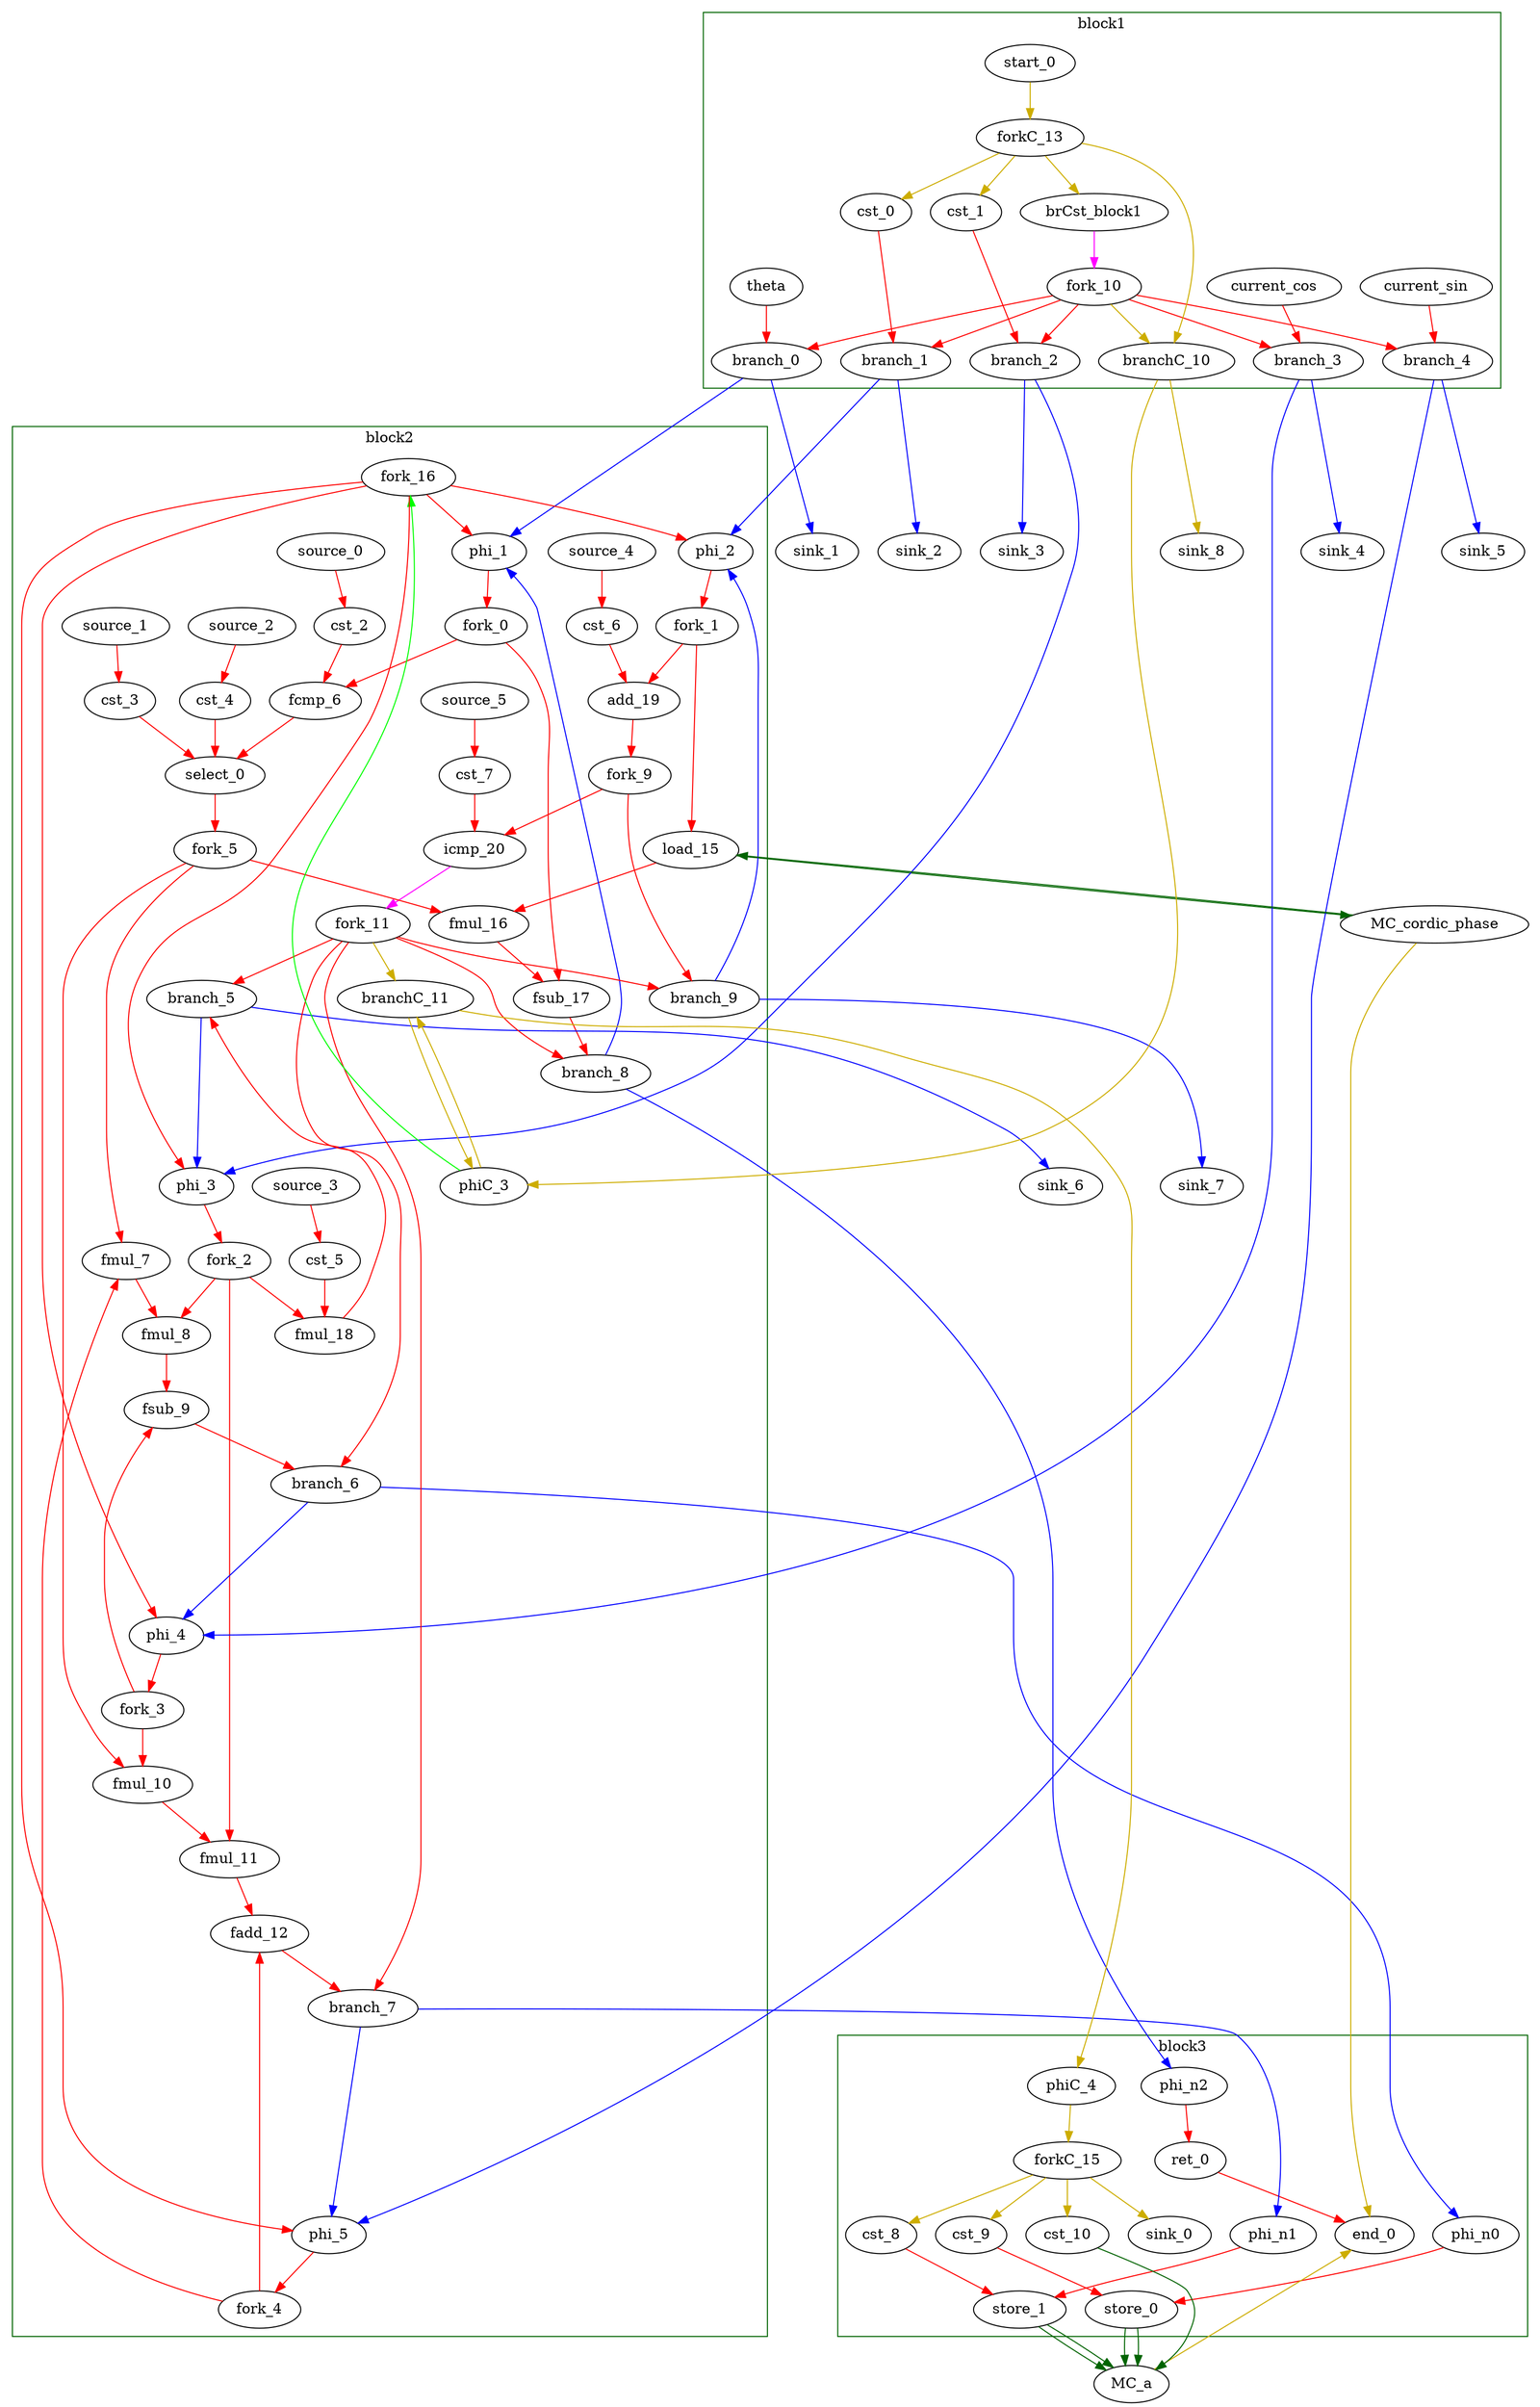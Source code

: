 Digraph G {
	splines=spline;
//DHLS version: 0.1.1" [shape = "none" pos = "20,20!"]
		"theta" [type = "Entry", bbID= 1, in = "in1:32", out = "out1:32"];
		"current_cos" [type = "Entry", bbID= 1, in = "in1:32", out = "out1:32"];
		"current_sin" [type = "Entry", bbID= 1, in = "in1:32", out = "out1:32"];
		"brCst_block1" [type = "Constant", bbID= 1, in = "in1:1", out = "out1:1", value = "0x1"];
		"phi_1" [type = "Mux", bbID= 2, in = "in1?:1 in2:32 in3:32 ", out = "out1:32", delay=0.366];
		"cst_0" [type = "Constant", bbID= 1, in = "in1:32", out = "out1:32", value = "0x00000000"];
		"phi_2" [type = "Mux", bbID= 2, in = "in1?:1 in2:32 in3:32 ", out = "out1:32", delay=0.366];
		"cst_1" [type = "Constant", bbID= 1, in = "in1:32", out = "out1:32", value = "0x3F800000"];
		"phi_3" [type = "Mux", bbID= 2, in = "in1?:1 in2:32 in3:32 ", out = "out1:32", delay=0.366];
		"phi_4" [type = "Mux", bbID= 2, in = "in1?:1 in2:32 in3:32 ", out = "out1:32", delay=0.366];
		"phi_5" [type = "Mux", bbID= 2, in = "in1?:1 in2:32 in3:32 ", out = "out1:32", delay=0.366];
		"cst_2" [type = "Constant", bbID= 2, in = "in1:32", out = "out1:32", value = "0x00000000"];
		"fcmp_6" [type = "Operator", bbID= 2, op = "fcmp_olt_op", in = "in1:32 in2:32 ", out = "out1:1 ", delay=0.966, latency=2, II=1];
		"cst_3" [type = "Constant", bbID= 2, in = "in1:32", out = "out1:32", value = "0xBF800000"];
		"cst_4" [type = "Constant", bbID= 2, in = "in1:32", out = "out1:32", value = "0x3F800000"];
		"select_0" [type = "Operator", bbID= 2, op = "select_op", in = "in1?:1 in2+:32 in3-:32 ", out = "out1:32 ", trueFrac=0.2, delay=0.000, latency=0, II=1];
		"fmul_7" [type = "Operator", bbID= 2, op = "fmul_op", in = "in1:32 in2:32 ", out = "out1:32 ", delay=0.966, latency=6, II=1];
		"fmul_8" [type = "Operator", bbID= 2, op = "fmul_op", in = "in1:32 in2:32 ", out = "out1:32 ", delay=0.966, latency=6, II=1];
		"fsub_9" [type = "Operator", bbID= 2, op = "fsub_op", in = "in1:32 in2:32 ", out = "out1:32 ", delay=0.966, latency=10, II=1];
		"fmul_10" [type = "Operator", bbID= 2, op = "fmul_op", in = "in1:32 in2:32 ", out = "out1:32 ", delay=0.966, latency=6, II=1];
		"fmul_11" [type = "Operator", bbID= 2, op = "fmul_op", in = "in1:32 in2:32 ", out = "out1:32 ", delay=0.966, latency=6, II=1];
		"fadd_12" [type = "Operator", bbID= 2, op = "fadd_op", in = "in1:32 in2:32 ", out = "out1:32 ", delay=0.966, latency=10, II=1];
		"load_15" [type = "Operator", bbID= 2, op = "mc_load_op", bbID= 2, portId= 0, in = "in1:32 in2:32", out = "out1:32 out2:32 ", delay=0.000, latency=2, II=1];
		"fmul_16" [type = "Operator", bbID= 2, op = "fmul_op", in = "in1:32 in2:32 ", out = "out1:32 ", delay=0.966, latency=6, II=1];
		"fsub_17" [type = "Operator", bbID= 2, op = "fsub_op", in = "in1:32 in2:32 ", out = "out1:32 ", delay=0.966, latency=10, II=1];
		"cst_5" [type = "Constant", bbID= 2, in = "in1:32", out = "out1:32", value = "0x3F000000"];
		"fmul_18" [type = "Operator", bbID= 2, op = "fmul_op", in = "in1:32 in2:32 ", out = "out1:32 ", delay=0.966, latency=6, II=1];
		"cst_6" [type = "Constant", bbID= 2, in = "in1:32", out = "out1:32", value = "0x00000001"];
		"add_19" [type = "Operator", bbID= 2, op = "add_op", in = "in1:32 in2:32 ", out = "out1:32 ", delay=1.693, latency=0, II=1];
		"cst_7" [type = "Constant", bbID= 2, in = "in1:32", out = "out1:32", value = "0x000003E8"];
		"icmp_20" [type = "Operator", bbID= 2, op = "icmp_ult_op", in = "in1:32 in2:32 ", out = "out1:1 ", delay=1.530, latency=0, II=1];
		"store_0" [type = "Operator", bbID= 3, op = "mc_store_op", bbID= 3, portId= 0, in = "in1:32 in2:32 ", out = "out1:32 out2:32", delay=0.000, latency=0, II=1];
		"cst_8" [type = "Constant", bbID= 3, in = "in1:32", out = "out1:32", value = "0x00000001"];
		"store_1" [type = "Operator", bbID= 3, op = "mc_store_op", bbID= 3, portId= 1, in = "in1:32 in2:32 ", out = "out1:32 out2:32", delay=0.000, latency=0, II=1];
		"ret_0" [type = "Operator", bbID= 3, op = "ret_op", in = "in1:32 ", out = "out1:32 ", delay=0.000, latency=0, II=1];
		"cst_9" [type = "Constant", bbID= 3, in = "in1:32", out = "out1:32", value = "0x00000000"];
		"phi_n0" [type = "Merge", bbID= 3, in = "in1:32 ", out = "out1:32", delay=0.000];
		"phi_n1" [type = "Merge", bbID= 3, in = "in1:32 ", out = "out1:32", delay=0.000];
		"phi_n2" [type = "Merge", bbID= 3, in = "in1:32 ", out = "out1:32", delay=0.000];
		"fork_0" [type = "Fork", bbID= 2, in = "in1:32", out = "out1:32 out2:32 "];
		"fork_1" [type = "Fork", bbID= 2, in = "in1:32", out = "out1:32 out2:32 "];
		"fork_2" [type = "Fork", bbID= 2, in = "in1:32", out = "out1:32 out2:32 out3:32 "];
		"fork_3" [type = "Fork", bbID= 2, in = "in1:32", out = "out1:32 out2:32 "];
		"fork_4" [type = "Fork", bbID= 2, in = "in1:32", out = "out1:32 out2:32 "];
		"fork_5" [type = "Fork", bbID= 2, in = "in1:32", out = "out1:32 out2:32 out3:32 "];
		"fork_9" [type = "Fork", bbID= 2, in = "in1:32", out = "out1:32 out2:32 "];
		"branch_0" [type = "Branch", bbID= 1,  in = "in1:32 in2?:1", out = "out1+:32 out2-:32"];
		"branch_1" [type = "Branch", bbID= 1,  in = "in1:32 in2?:1", out = "out1+:32 out2-:32"];
		"branch_2" [type = "Branch", bbID= 1,  in = "in1:32 in2?:1", out = "out1+:32 out2-:32"];
		"branch_3" [type = "Branch", bbID= 1,  in = "in1:32 in2?:1", out = "out1+:32 out2-:32"];
		"branch_4" [type = "Branch", bbID= 1,  in = "in1:32 in2?:1", out = "out1+:32 out2-:32"];
		"fork_10" [type = "Fork", bbID= 1, in = "in1:1", out = "out1:1 out2:1 out3:1 out4:1 out5:1 out6:1 "];
		"branch_5" [type = "Branch", bbID= 2,  in = "in1:32 in2?:1", out = "out1+:32 out2-:32"];
		"branch_6" [type = "Branch", bbID= 2,  in = "in1:32 in2?:1", out = "out1+:32 out2-:32"];
		"branch_7" [type = "Branch", bbID= 2,  in = "in1:32 in2?:1", out = "out1+:32 out2-:32"];
		"branch_8" [type = "Branch", bbID= 2,  in = "in1:32 in2?:1", out = "out1+:32 out2-:32"];
		"branch_9" [type = "Branch", bbID= 2,  in = "in1:32 in2?:1", out = "out1+:32 out2-:32"];
		"fork_11" [type = "Fork", bbID= 2, in = "in1:1", out = "out1:1 out2:1 out3:1 out4:1 out5:1 out6:1 "];
		"MC_cordic_phase" [type = "MC", bbID= 0, in = "in1:32*l0a ", out = "out1:32*l0d out2:0*e ", memory = "cordic_phase", bbcount = 0, ldcount = 1, stcount = 0];
		"MC_a" [type = "MC", bbID= 0, in = "in1:32*c0 in2:32*s0a in3:32*s0d in4:32*s1a in5:32*s1d ", out = "out1:0*e ", memory = "a", bbcount = 1, ldcount = 0, stcount = 2];
		"cst_10" [type = "Constant", bbID= 3, in = "in1:32", out = "out1:32", value = "0x00000002"];
		"end_0" [type = "Exit", bbID= 0, in = "in1:0*e in2:0*e in3:32 ", out = "out1:32"];
		"start_0" [type = "Entry", control= "true", bbID= 1, in = "in1:0", out = "out1:0"];
		"forkC_13" [type = "Fork", bbID= 1, in = "in1:0", out = "out1:0 out2:0 out3:0 out4:0 "];
		"branchC_10" [type = "Branch", bbID= 1,  in = "in1:0 in2?:1", out = "out1+:0 out2-:0"];
		"phiC_3" [type = "CntrlMerge", bbID= 2, in = "in1:0 in2:0 ", out = "out1:0 out2?:1", delay=0.166];
		"branchC_11" [type = "Branch", bbID= 2,  in = "in1:0 in2?:1", out = "out1+:0 out2-:0"];
		"phiC_4" [type = "Merge", bbID= 3, in = "in1:0 ", out = "out1:0", delay=0.166];
		"forkC_15" [type = "Fork", bbID= 3, in = "in1:0", out = "out1:0 out2:0 out3:0 out4:0 "];
		"sink_0" [type = "Sink", bbID= 0, in = "in1:0"];
		"sink_1" [type = "Sink", bbID= 0, in = "in1:32"];
		"sink_2" [type = "Sink", bbID= 0, in = "in1:32"];
		"sink_3" [type = "Sink", bbID= 0, in = "in1:32"];
		"sink_4" [type = "Sink", bbID= 0, in = "in1:32"];
		"sink_5" [type = "Sink", bbID= 0, in = "in1:32"];
		"sink_6" [type = "Sink", bbID= 0, in = "in1:32"];
		"sink_7" [type = "Sink", bbID= 0, in = "in1:32"];
		"sink_8" [type = "Sink", bbID= 0, in = "in1:0"];
		"source_0" [type = "Source", bbID= 2, out = "out1:32"];
		"source_1" [type = "Source", bbID= 2, out = "out1:32"];
		"source_2" [type = "Source", bbID= 2, out = "out1:32"];
		"source_3" [type = "Source", bbID= 2, out = "out1:32"];
		"source_4" [type = "Source", bbID= 2, out = "out1:32"];
		"source_5" [type = "Source", bbID= 2, out = "out1:32"];
		"fork_16" [type = "Fork", bbID= 2, in = "in1:1", out = "out1:1 out2:1 out3:1 out4:1 out5:1 "];
		"load_15" -> "MC_cordic_phase" [color = "darkgreen", mem_address = "true", from = "out2", to = "in1"];
		"MC_cordic_phase" -> "load_15" [color = "darkgreen", mem_address = "false", from = "out1", to = "in1"];
		"store_0" -> "MC_a" [color = "darkgreen", mem_address = "true", from = "out2", to = "in2"];
		"store_0" -> "MC_a" [color = "darkgreen", mem_address = "false", from = "out1", to = "in3"];
		"store_1" -> "MC_a" [color = "darkgreen", mem_address = "true", from = "out2", to = "in4"];
		"store_1" -> "MC_a" [color = "darkgreen", mem_address = "false", from = "out1", to = "in5"];
		"MC_cordic_phase" -> "end_0" [color = "gold3", from = "out2", to = "in1"];
		"cst_10" -> "MC_a" [color = "darkgreen", from = "out1", to = "in1"];
		"MC_a" -> "end_0" [color = "gold3", from = "out1", to = "in2"];
	subgraph cluster_0 {
	color = "darkgreen";
		label = "block1";
		"theta" -> "branch_0" [color = "red", from = "out1", to = "in1"];
		"current_cos" -> "branch_3" [color = "red", from = "out1", to = "in1"];
		"current_sin" -> "branch_4" [color = "red", from = "out1", to = "in1"];
		"brCst_block1" -> "fork_10" [color = "magenta", from = "out1", to = "in1"];
		"cst_0" -> "branch_1" [color = "red", from = "out1", to = "in1"];
		"cst_1" -> "branch_2" [color = "red", from = "out1", to = "in1"];
		"fork_10" -> "branch_4" [color = "red", from = "out1", to = "in2"];
		"fork_10" -> "branch_3" [color = "red", from = "out2", to = "in2"];
		"fork_10" -> "branch_2" [color = "red", from = "out3", to = "in2"];
		"fork_10" -> "branch_1" [color = "red", from = "out4", to = "in2"];
		"fork_10" -> "branch_0" [color = "red", from = "out5", to = "in2"];
		"fork_10" -> "branchC_10" [color = "gold3", from = "out6", to = "in2"];
		"start_0" -> "forkC_13" [color = "gold3", from = "out1", to = "in1"];
		"forkC_13" -> "cst_0" [color = "gold3", from = "out1", to = "in1"];
		"forkC_13" -> "cst_1" [color = "gold3", from = "out2", to = "in1"];
		"forkC_13" -> "branchC_10" [color = "gold3", from = "out3", to = "in1"];
		"forkC_13" -> "brCst_block1" [color = "gold3", from = "out4", to = "in1"];
	}
		"branch_0" -> "phi_1" [color = "blue", minlen = 3, from = "out1", to = "in2"];
		"branch_0" -> "sink_1" [color = "blue", minlen = 3, from = "out2", to = "in1"];
		"branch_1" -> "phi_2" [color = "blue", minlen = 3, from = "out1", to = "in2"];
		"branch_1" -> "sink_2" [color = "blue", minlen = 3, from = "out2", to = "in1"];
		"branch_2" -> "phi_3" [color = "blue", minlen = 3, from = "out1", to = "in2"];
		"branch_2" -> "sink_3" [color = "blue", minlen = 3, from = "out2", to = "in1"];
		"branch_3" -> "phi_4" [color = "blue", minlen = 3, from = "out1", to = "in2"];
		"branch_3" -> "sink_4" [color = "blue", minlen = 3, from = "out2", to = "in1"];
		"branch_4" -> "phi_5" [color = "blue", minlen = 3, from = "out1", to = "in2"];
		"branch_4" -> "sink_5" [color = "blue", minlen = 3, from = "out2", to = "in1"];
		"branchC_10" -> "phiC_3" [color = "gold3", minlen = 3, from = "out1", to = "in1"];
		"branchC_10" -> "sink_8" [color = "gold3", minlen = 3, from = "out2", to = "in1"];
	subgraph cluster_1 {
	color = "darkgreen";
		label = "block2";
		"phi_1" -> "fork_0" [color = "red", from = "out1", to = "in1"];
		"phi_2" -> "fork_1" [color = "red", from = "out1", to = "in1"];
		"phi_3" -> "fork_2" [color = "red", from = "out1", to = "in1"];
		"phi_4" -> "fork_3" [color = "red", from = "out1", to = "in1"];
		"phi_5" -> "fork_4" [color = "red", from = "out1", to = "in1"];
		"cst_2" -> "fcmp_6" [color = "red", from = "out1", to = "in2"];
		"fcmp_6" -> "select_0" [color = "red", from = "out1", to = "in1"];
		"cst_3" -> "select_0" [color = "red", from = "out1", to = "in2"];
		"cst_4" -> "select_0" [color = "red", from = "out1", to = "in3"];
		"select_0" -> "fork_5" [color = "red", from = "out1", to = "in1"];
		"fmul_7" -> "fmul_8" [color = "red", from = "out1", to = "in1"];
		"fmul_8" -> "fsub_9" [color = "red", from = "out1", to = "in2"];
		"fsub_9" -> "branch_6" [color = "red", from = "out1", to = "in1"];
		"fmul_10" -> "fmul_11" [color = "red", from = "out1", to = "in1"];
		"fmul_11" -> "fadd_12" [color = "red", from = "out1", to = "in1"];
		"fadd_12" -> "branch_7" [color = "red", from = "out1", to = "in1"];
		"load_15" -> "fmul_16" [color = "red", from = "out1", to = "in2"];
		"fmul_16" -> "fsub_17" [color = "red", from = "out1", to = "in2"];
		"fsub_17" -> "branch_8" [color = "red", from = "out1", to = "in1"];
		"cst_5" -> "fmul_18" [color = "red", from = "out1", to = "in2"];
		"fmul_18" -> "branch_5" [color = "red", from = "out1", to = "in1"];
		"cst_6" -> "add_19" [color = "red", from = "out1", to = "in2"];
		"add_19" -> "fork_9" [color = "red", from = "out1", to = "in1"];
		"cst_7" -> "icmp_20" [color = "red", from = "out1", to = "in2"];
		"icmp_20" -> "fork_11" [color = "magenta", from = "out1", to = "in1"];
		"fork_0" -> "fcmp_6" [color = "red", from = "out1", to = "in1"];
		"fork_0" -> "fsub_17" [color = "red", from = "out2", to = "in1"];
		"fork_1" -> "add_19" [color = "red", from = "out1", to = "in1"];
		"fork_1" -> "load_15" [color = "red", from = "out2", to = "in2"];
		"fork_2" -> "fmul_8" [color = "red", from = "out1", to = "in2"];
		"fork_2" -> "fmul_11" [color = "red", from = "out2", to = "in2"];
		"fork_2" -> "fmul_18" [color = "red", from = "out3", to = "in1"];
		"fork_3" -> "fsub_9" [color = "red", from = "out1", to = "in1"];
		"fork_3" -> "fmul_10" [color = "red", from = "out2", to = "in1"];
		"fork_4" -> "fmul_7" [color = "red", from = "out1", to = "in1"];
		"fork_4" -> "fadd_12" [color = "red", from = "out2", to = "in2"];
		"fork_5" -> "fmul_7" [color = "red", from = "out1", to = "in2"];
		"fork_5" -> "fmul_10" [color = "red", from = "out2", to = "in2"];
		"fork_5" -> "fmul_16" [color = "red", from = "out3", to = "in1"];
		"fork_9" -> "icmp_20" [color = "red", from = "out1", to = "in1"];
		"fork_9" -> "branch_9" [color = "red", from = "out2", to = "in1"];
		"fork_11" -> "branch_9" [color = "red", from = "out1", to = "in2"];
		"fork_11" -> "branch_8" [color = "red", from = "out2", to = "in2"];
		"fork_11" -> "branch_7" [color = "red", from = "out3", to = "in2"];
		"fork_11" -> "branch_6" [color = "red", from = "out4", to = "in2"];
		"fork_11" -> "branch_5" [color = "red", from = "out5", to = "in2"];
		"fork_11" -> "branchC_11" [color = "gold3", from = "out6", to = "in2"];
		"phiC_3" -> "fork_16" [color = "green", from = "out2", to = "in1"];
		"phiC_3" -> "branchC_11" [color = "gold3", from = "out1", to = "in1"];
		"source_0" -> "cst_2" [color = "red", from = "out1", to = "in1"];
		"source_1" -> "cst_3" [color = "red", from = "out1", to = "in1"];
		"source_2" -> "cst_4" [color = "red", from = "out1", to = "in1"];
		"source_3" -> "cst_5" [color = "red", from = "out1", to = "in1"];
		"source_4" -> "cst_6" [color = "red", from = "out1", to = "in1"];
		"source_5" -> "cst_7" [color = "red", from = "out1", to = "in1"];
		"fork_16" -> "phi_1" [color = "red", from = "out1", to = "in1"];
		"fork_16" -> "phi_2" [color = "red", from = "out2", to = "in1"];
		"fork_16" -> "phi_3" [color = "red", from = "out3", to = "in1"];
		"fork_16" -> "phi_4" [color = "red", from = "out4", to = "in1"];
		"fork_16" -> "phi_5" [color = "red", from = "out5", to = "in1"];
	}
		"branch_5" -> "phi_3" [color = "blue", minlen = 3, from = "out1", to = "in3"];
		"branch_5" -> "sink_6" [color = "blue", minlen = 3, from = "out2", to = "in1"];
		"branch_6" -> "phi_4" [color = "blue", minlen = 3, from = "out1", to = "in3"];
		"branch_6" -> "phi_n0" [color = "blue", minlen = 3, from = "out2", to = "in1"];
		"branch_7" -> "phi_5" [color = "blue", minlen = 3, from = "out1", to = "in3"];
		"branch_7" -> "phi_n1" [color = "blue", minlen = 3, from = "out2", to = "in1"];
		"branch_8" -> "phi_1" [color = "blue", minlen = 3, from = "out1", to = "in3"];
		"branch_8" -> "phi_n2" [color = "blue", minlen = 3, from = "out2", to = "in1"];
		"branch_9" -> "phi_2" [color = "blue", minlen = 3, from = "out1", to = "in3"];
		"branch_9" -> "sink_7" [color = "blue", minlen = 3, from = "out2", to = "in1"];
		"branchC_11" -> "phiC_3" [color = "gold3", minlen = 3, from = "out1", to = "in2"];
		"branchC_11" -> "phiC_4" [color = "gold3", minlen = 3, from = "out2", to = "in1"];
	subgraph cluster_2 {
	color = "darkgreen";
		label = "block3";
		"cst_8" -> "store_1" [color = "red", from = "out1", to = "in2"];
		"ret_0" -> "end_0" [color = "red", from = "out1", to = "in3"];
		"cst_9" -> "store_0" [color = "red", from = "out1", to = "in2"];
		"phi_n0" -> "store_0" [color = "red", from = "out1", to = "in1"];
		"phi_n1" -> "store_1" [color = "red", from = "out1", to = "in1"];
		"phi_n2" -> "ret_0" [color = "red", from = "out1", to = "in1"];
		"phiC_4" -> "forkC_15" [color = "gold3", from = "out1", to = "in1"];
		"forkC_15" -> "cst_8" [color = "gold3", from = "out1", to = "in1"];
		"forkC_15" -> "cst_9" [color = "gold3", from = "out2", to = "in1"];
		"forkC_15" -> "cst_10" [color = "gold3", from = "out3", to = "in1"];
		"forkC_15" -> "sink_0" [color = "gold3", from = "out4", to = "in1"];
	}
}